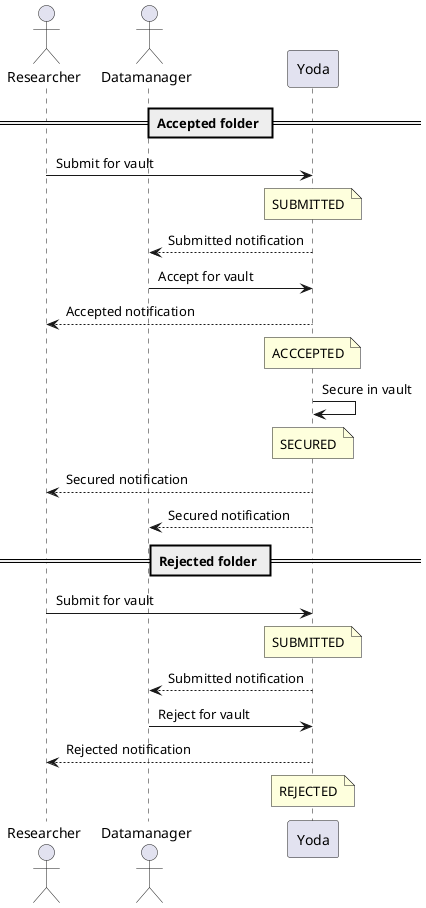 @startuml
skinparam padding 2
skinparam shadowing false

actor       Researcher  as researcher
actor       Datamanager as datamanager
participant Yoda        as yoda

== Accepted folder ==
researcher   -> yoda        : Submit for vault
note over yoda              : SUBMITTED
yoda        --> datamanager : Submitted notification
datamanager  -> yoda        : Accept for vault
yoda        --> researcher  : Accepted notification
note over yoda              : ACCCEPTED
yoda         -> yoda        : Secure in vault
note over yoda              : SECURED
yoda        --> researcher  : Secured notification
yoda        --> datamanager : Secured notification
== Rejected folder ==
researcher   -> yoda        : Submit for vault
note over yoda              : SUBMITTED
yoda        --> datamanager : Submitted notification
datamanager  -> yoda        : Reject for vault
yoda        --> researcher  : Rejected notification
note over yoda              : REJECTED
@enduml
